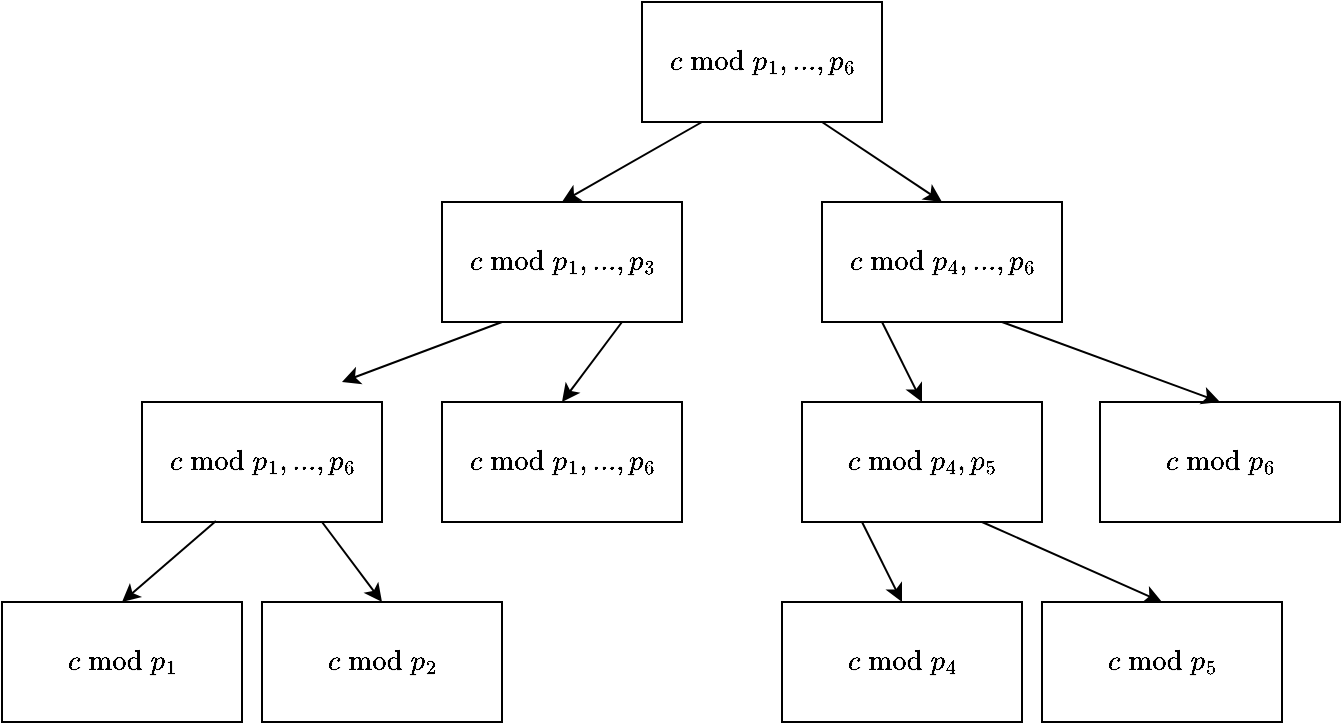 <mxfile version="20.2.2" type="github">
  <diagram id="zde55dJH_uG8X1iy-9B0" name="ページ1">
    <mxGraphModel dx="855" dy="625" grid="1" gridSize="10" guides="1" tooltips="1" connect="1" arrows="1" fold="1" page="1" pageScale="1" pageWidth="827" pageHeight="1169" math="1" shadow="0">
      <root>
        <mxCell id="0" />
        <mxCell id="1" parent="0" />
        <mxCell id="dbvm80wjrxYMI9E-YGCv-2" value="`c \mod p_1, \ldots, p_6`" style="rounded=0;whiteSpace=wrap;html=1;" vertex="1" parent="1">
          <mxGeometry x="380" y="100" width="120" height="60" as="geometry" />
        </mxCell>
        <mxCell id="dbvm80wjrxYMI9E-YGCv-3" value="`c \mod p_1, \ldots, p_3`" style="rounded=0;whiteSpace=wrap;html=1;" vertex="1" parent="1">
          <mxGeometry x="280" y="200" width="120" height="60" as="geometry" />
        </mxCell>
        <mxCell id="dbvm80wjrxYMI9E-YGCv-4" value="`c \mod p_4, \ldots, p_6`" style="rounded=0;whiteSpace=wrap;html=1;" vertex="1" parent="1">
          <mxGeometry x="470" y="200" width="120" height="60" as="geometry" />
        </mxCell>
        <mxCell id="dbvm80wjrxYMI9E-YGCv-5" value="`c \mod p_4, p_5`" style="rounded=0;whiteSpace=wrap;html=1;" vertex="1" parent="1">
          <mxGeometry x="460" y="300" width="120" height="60" as="geometry" />
        </mxCell>
        <mxCell id="dbvm80wjrxYMI9E-YGCv-6" value="`c \mod p_6`" style="rounded=0;whiteSpace=wrap;html=1;" vertex="1" parent="1">
          <mxGeometry x="609" y="300" width="120" height="60" as="geometry" />
        </mxCell>
        <mxCell id="dbvm80wjrxYMI9E-YGCv-7" value="`c \mod p_1, \ldots, p_6`" style="rounded=0;whiteSpace=wrap;html=1;" vertex="1" parent="1">
          <mxGeometry x="280" y="300" width="120" height="60" as="geometry" />
        </mxCell>
        <mxCell id="dbvm80wjrxYMI9E-YGCv-8" value="`c \mod p_1, \ldots, p_6`" style="rounded=0;whiteSpace=wrap;html=1;" vertex="1" parent="1">
          <mxGeometry x="130" y="300" width="120" height="60" as="geometry" />
        </mxCell>
        <mxCell id="dbvm80wjrxYMI9E-YGCv-9" value="`c \mod p_4`" style="rounded=0;whiteSpace=wrap;html=1;" vertex="1" parent="1">
          <mxGeometry x="450" y="400" width="120" height="60" as="geometry" />
        </mxCell>
        <mxCell id="dbvm80wjrxYMI9E-YGCv-11" value="`c \mod p_2`" style="rounded=0;whiteSpace=wrap;html=1;" vertex="1" parent="1">
          <mxGeometry x="190" y="400" width="120" height="60" as="geometry" />
        </mxCell>
        <mxCell id="dbvm80wjrxYMI9E-YGCv-12" value="`c \mod p_1`" style="rounded=0;whiteSpace=wrap;html=1;" vertex="1" parent="1">
          <mxGeometry x="60" y="400" width="120" height="60" as="geometry" />
        </mxCell>
        <mxCell id="dbvm80wjrxYMI9E-YGCv-13" value="`c \mod p_5`" style="rounded=0;whiteSpace=wrap;html=1;" vertex="1" parent="1">
          <mxGeometry x="580" y="400" width="120" height="60" as="geometry" />
        </mxCell>
        <mxCell id="dbvm80wjrxYMI9E-YGCv-15" value="" style="endArrow=classic;html=1;rounded=0;exitX=0.25;exitY=1;exitDx=0;exitDy=0;entryX=0.5;entryY=0;entryDx=0;entryDy=0;" edge="1" parent="1" source="dbvm80wjrxYMI9E-YGCv-2" target="dbvm80wjrxYMI9E-YGCv-3">
          <mxGeometry width="50" height="50" relative="1" as="geometry">
            <mxPoint x="420" y="170" as="sourcePoint" />
            <mxPoint x="370" y="180" as="targetPoint" />
          </mxGeometry>
        </mxCell>
        <mxCell id="dbvm80wjrxYMI9E-YGCv-16" value="" style="endArrow=classic;html=1;rounded=0;exitX=0.25;exitY=1;exitDx=0;exitDy=0;" edge="1" parent="1" source="dbvm80wjrxYMI9E-YGCv-3">
          <mxGeometry width="50" height="50" relative="1" as="geometry">
            <mxPoint x="430" y="180" as="sourcePoint" />
            <mxPoint x="230" y="290" as="targetPoint" />
          </mxGeometry>
        </mxCell>
        <mxCell id="dbvm80wjrxYMI9E-YGCv-17" value="" style="endArrow=classic;html=1;rounded=0;exitX=0.75;exitY=1;exitDx=0;exitDy=0;entryX=0.5;entryY=0;entryDx=0;entryDy=0;" edge="1" parent="1" source="dbvm80wjrxYMI9E-YGCv-2" target="dbvm80wjrxYMI9E-YGCv-4">
          <mxGeometry width="50" height="50" relative="1" as="geometry">
            <mxPoint x="420" y="170" as="sourcePoint" />
            <mxPoint x="350" y="210" as="targetPoint" />
          </mxGeometry>
        </mxCell>
        <mxCell id="dbvm80wjrxYMI9E-YGCv-18" value="" style="endArrow=classic;html=1;rounded=0;exitX=0.75;exitY=1;exitDx=0;exitDy=0;entryX=0.5;entryY=0;entryDx=0;entryDy=0;" edge="1" parent="1" source="dbvm80wjrxYMI9E-YGCv-3" target="dbvm80wjrxYMI9E-YGCv-7">
          <mxGeometry width="50" height="50" relative="1" as="geometry">
            <mxPoint x="430" y="180" as="sourcePoint" />
            <mxPoint x="360" y="220" as="targetPoint" />
          </mxGeometry>
        </mxCell>
        <mxCell id="dbvm80wjrxYMI9E-YGCv-20" value="" style="endArrow=classic;html=1;rounded=0;exitX=0.75;exitY=1;exitDx=0;exitDy=0;entryX=0.5;entryY=0;entryDx=0;entryDy=0;" edge="1" parent="1" source="dbvm80wjrxYMI9E-YGCv-5" target="dbvm80wjrxYMI9E-YGCv-13">
          <mxGeometry width="50" height="50" relative="1" as="geometry">
            <mxPoint x="450" y="200" as="sourcePoint" />
            <mxPoint x="380" y="240" as="targetPoint" />
          </mxGeometry>
        </mxCell>
        <mxCell id="dbvm80wjrxYMI9E-YGCv-21" value="" style="endArrow=classic;html=1;rounded=0;exitX=0.25;exitY=1;exitDx=0;exitDy=0;entryX=0.5;entryY=0;entryDx=0;entryDy=0;" edge="1" parent="1" source="dbvm80wjrxYMI9E-YGCv-5" target="dbvm80wjrxYMI9E-YGCv-9">
          <mxGeometry width="50" height="50" relative="1" as="geometry">
            <mxPoint x="460" y="210" as="sourcePoint" />
            <mxPoint x="430" y="320" as="targetPoint" />
          </mxGeometry>
        </mxCell>
        <mxCell id="dbvm80wjrxYMI9E-YGCv-23" value="" style="endArrow=classic;html=1;rounded=0;exitX=0.75;exitY=1;exitDx=0;exitDy=0;entryX=0.5;entryY=0;entryDx=0;entryDy=0;" edge="1" parent="1" source="dbvm80wjrxYMI9E-YGCv-8" target="dbvm80wjrxYMI9E-YGCv-11">
          <mxGeometry width="50" height="50" relative="1" as="geometry">
            <mxPoint x="480" y="230" as="sourcePoint" />
            <mxPoint x="410" y="270" as="targetPoint" />
          </mxGeometry>
        </mxCell>
        <mxCell id="dbvm80wjrxYMI9E-YGCv-24" value="" style="endArrow=classic;html=1;rounded=0;exitX=0.308;exitY=0.992;exitDx=0;exitDy=0;entryX=0.5;entryY=0;entryDx=0;entryDy=0;exitPerimeter=0;" edge="1" parent="1" source="dbvm80wjrxYMI9E-YGCv-8" target="dbvm80wjrxYMI9E-YGCv-12">
          <mxGeometry width="50" height="50" relative="1" as="geometry">
            <mxPoint x="490" y="240" as="sourcePoint" />
            <mxPoint x="420" y="280" as="targetPoint" />
          </mxGeometry>
        </mxCell>
        <mxCell id="dbvm80wjrxYMI9E-YGCv-25" value="" style="endArrow=classic;html=1;rounded=0;exitX=0.75;exitY=1;exitDx=0;exitDy=0;entryX=0.5;entryY=0;entryDx=0;entryDy=0;" edge="1" parent="1" source="dbvm80wjrxYMI9E-YGCv-4" target="dbvm80wjrxYMI9E-YGCv-6">
          <mxGeometry width="50" height="50" relative="1" as="geometry">
            <mxPoint x="500" y="250" as="sourcePoint" />
            <mxPoint x="430" y="290" as="targetPoint" />
          </mxGeometry>
        </mxCell>
        <mxCell id="dbvm80wjrxYMI9E-YGCv-26" value="" style="endArrow=classic;html=1;rounded=0;entryX=0.5;entryY=0;entryDx=0;entryDy=0;exitX=0.25;exitY=1;exitDx=0;exitDy=0;" edge="1" parent="1" source="dbvm80wjrxYMI9E-YGCv-4" target="dbvm80wjrxYMI9E-YGCv-5">
          <mxGeometry width="50" height="50" relative="1" as="geometry">
            <mxPoint x="510" y="260" as="sourcePoint" />
            <mxPoint x="440" y="300" as="targetPoint" />
          </mxGeometry>
        </mxCell>
      </root>
    </mxGraphModel>
  </diagram>
</mxfile>

